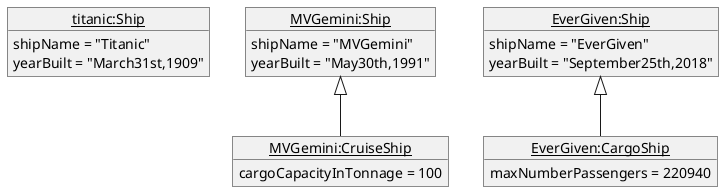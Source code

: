 @startuml
'https://plantuml.com/object-diagram

'after 3 ships have been dynamically created
object "<u>titanic:Ship</u>" as ts {
    shipName = "Titanic"
    yearBuilt = "March31st,1909"
}

object "<u>MVGemini:Ship</u>" as ms {
    shipName = "MVGemini"
    yearBuilt = "May30th,1991"
}

object "<u>MVGemini:CruiseShip</u>" as mc {
    cargoCapacityInTonnage = 100
}

object "<u>EverGiven:Ship</u>" as egs {
    shipName = "EverGiven"
    yearBuilt = "September25th,2018"
}

object "<u>EverGiven:CargoShip</u>" as egc {
    maxNumberPassengers = 220940
}

ms <|-- mc
egs <|-- egc

@enduml
